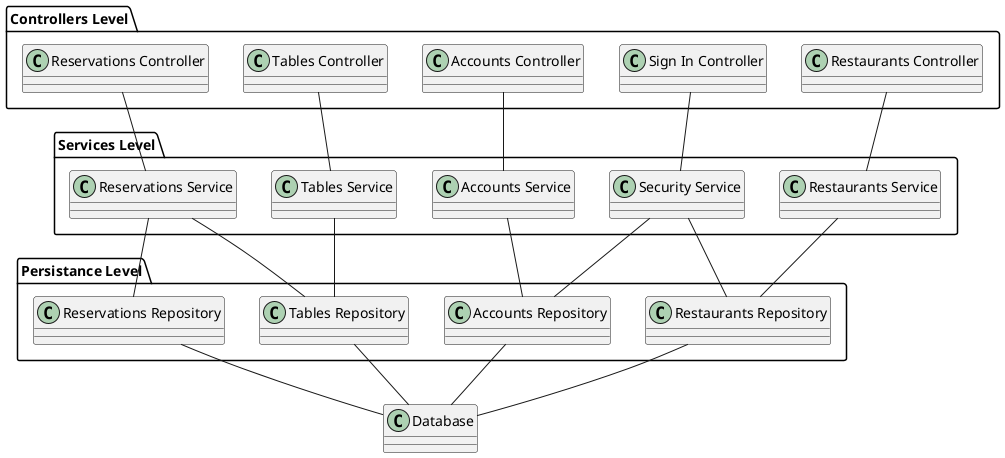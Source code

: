 @startuml Диаграмма классов

package "Controllers Level" {
    class "Sign In Controller"
    class "Restaurants Controller"
    class "Accounts Controller"
    class "Tables Controller"
    class "Reservations Controller"
}

package "Services Level" {
    class "Security Service"
    class "Accounts Service"
    class "Tables Service"
    class "Reservations Service"
    class "Restaurants Service"
}

package "Persistance Level" {
    class "Accounts Repository"
    class "Tables Repository"
    class "Reservations Repository"
    class "Restaurants Repository"
}

"Sign In Controller" -- "Security Service"
"Restaurants Controller" -- "Restaurants Service"
"Accounts Controller" -- "Accounts Service"
"Tables Controller" -- "Tables Service"
"Reservations Controller" -- "Reservations Service"

"Security Service" -- "Accounts Repository"
"Security Service" -- "Restaurants Repository"
"Accounts Service" -- "Accounts Repository"
"Tables Service" -- "Tables Repository"
"Reservations Service" -- "Reservations Repository"
"Reservations Service" -- "Tables Repository"
"Restaurants Service" -- "Restaurants Repository"

"Accounts Repository" -- "Database"
"Tables Repository" -- "Database"
"Reservations Repository" -- "Database"
"Restaurants Repository" -- "Database"


@enduml